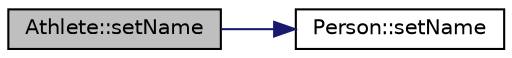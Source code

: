 digraph "Athlete::setName"
{
 // LATEX_PDF_SIZE
  edge [fontname="Helvetica",fontsize="10",labelfontname="Helvetica",labelfontsize="10"];
  node [fontname="Helvetica",fontsize="10",shape=record];
  rankdir="LR";
  Node1 [label="Athlete::setName",height=0.2,width=0.4,color="black", fillcolor="grey75", style="filled", fontcolor="black",tooltip=" "];
  Node1 -> Node2 [color="midnightblue",fontsize="10",style="solid",fontname="Helvetica"];
  Node2 [label="Person::setName",height=0.2,width=0.4,color="black", fillcolor="white", style="filled",URL="$class_person.html#a4b39c1f5d600b1e41ef95c09f4b42935",tooltip=" "];
}
